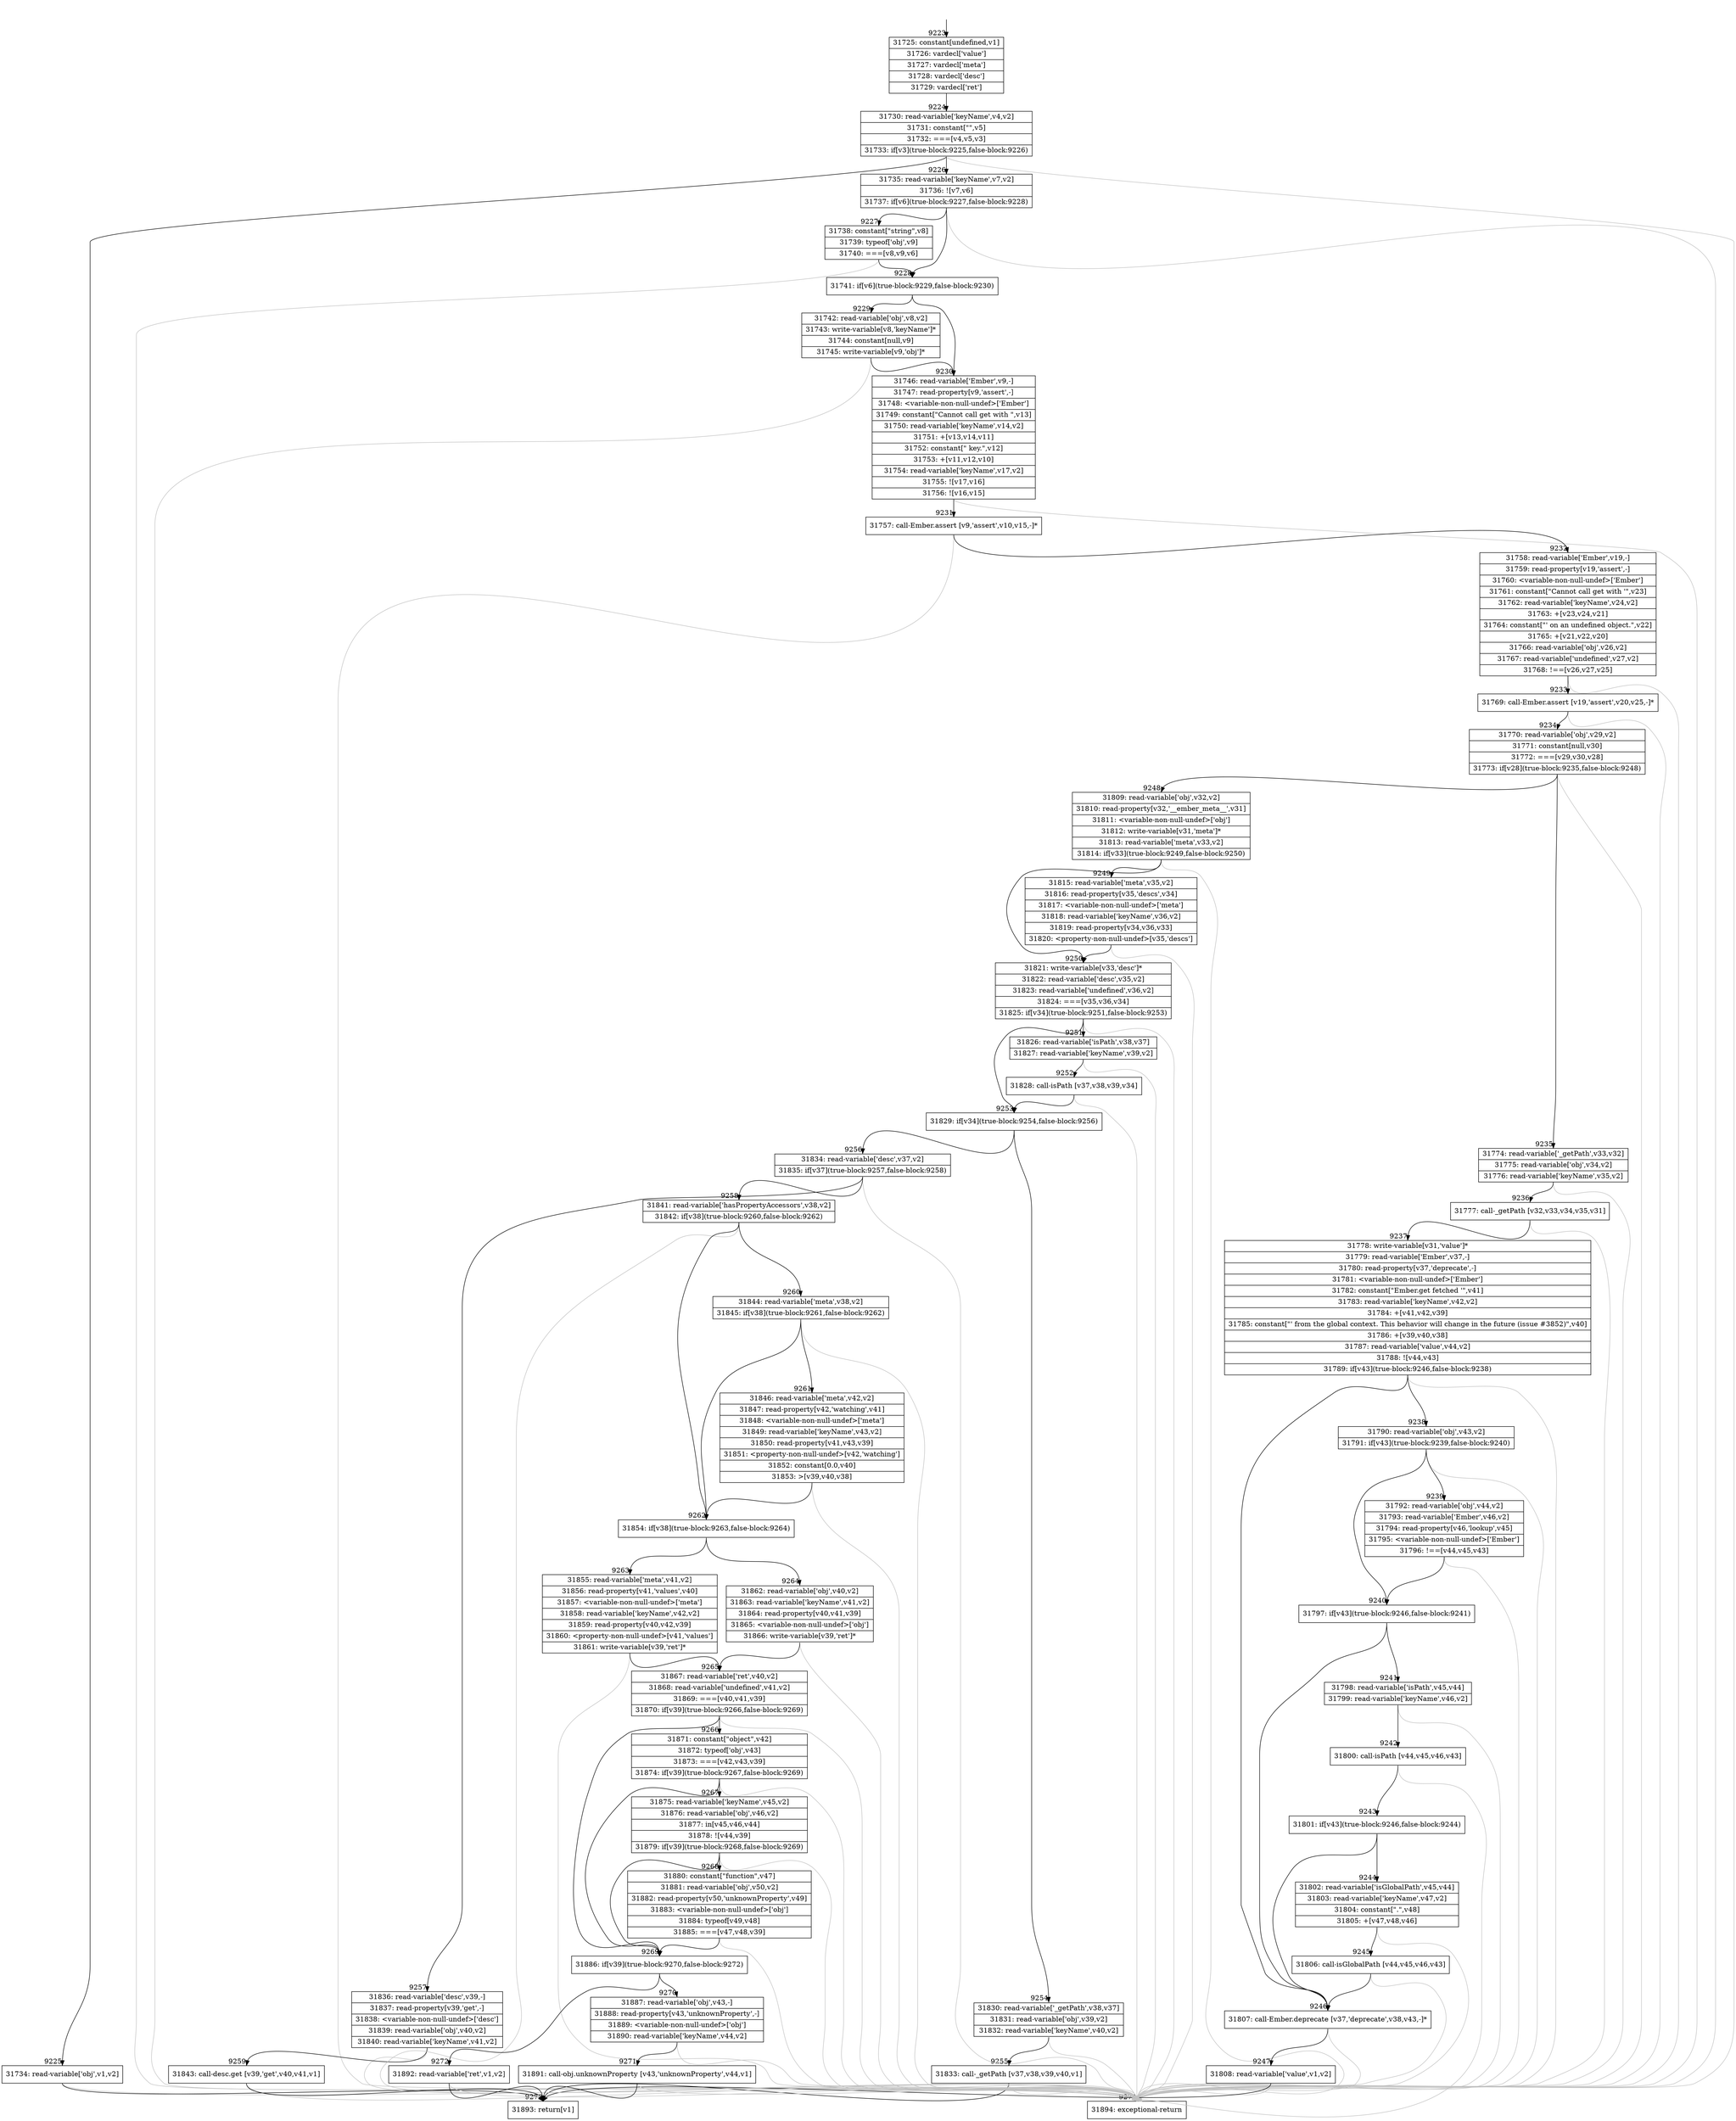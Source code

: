 digraph {
rankdir="TD"
BB_entry782[shape=none,label=""];
BB_entry782 -> BB9223 [tailport=s, headport=n, headlabel="    9223"]
BB9223 [shape=record label="{31725: constant[undefined,v1]|31726: vardecl['value']|31727: vardecl['meta']|31728: vardecl['desc']|31729: vardecl['ret']}" ] 
BB9223 -> BB9224 [tailport=s, headport=n, headlabel="      9224"]
BB9224 [shape=record label="{31730: read-variable['keyName',v4,v2]|31731: constant[\"\",v5]|31732: ===[v4,v5,v3]|31733: if[v3](true-block:9225,false-block:9226)}" ] 
BB9224 -> BB9225 [tailport=s, headport=n, headlabel="      9225"]
BB9224 -> BB9226 [tailport=s, headport=n, headlabel="      9226"]
BB9224 -> BB9274 [tailport=s, headport=n, color=gray, headlabel="      9274"]
BB9225 [shape=record label="{31734: read-variable['obj',v1,v2]}" ] 
BB9225 -> BB9273 [tailport=s, headport=n, headlabel="      9273"]
BB9225 -> BB9274 [tailport=s, headport=n, color=gray]
BB9226 [shape=record label="{31735: read-variable['keyName',v7,v2]|31736: ![v7,v6]|31737: if[v6](true-block:9227,false-block:9228)}" ] 
BB9226 -> BB9228 [tailport=s, headport=n, headlabel="      9228"]
BB9226 -> BB9227 [tailport=s, headport=n, headlabel="      9227"]
BB9226 -> BB9274 [tailport=s, headport=n, color=gray]
BB9227 [shape=record label="{31738: constant[\"string\",v8]|31739: typeof['obj',v9]|31740: ===[v8,v9,v6]}" ] 
BB9227 -> BB9228 [tailport=s, headport=n]
BB9227 -> BB9274 [tailport=s, headport=n, color=gray]
BB9228 [shape=record label="{31741: if[v6](true-block:9229,false-block:9230)}" ] 
BB9228 -> BB9229 [tailport=s, headport=n, headlabel="      9229"]
BB9228 -> BB9230 [tailport=s, headport=n, headlabel="      9230"]
BB9229 [shape=record label="{31742: read-variable['obj',v8,v2]|31743: write-variable[v8,'keyName']*|31744: constant[null,v9]|31745: write-variable[v9,'obj']*}" ] 
BB9229 -> BB9230 [tailport=s, headport=n]
BB9229 -> BB9274 [tailport=s, headport=n, color=gray]
BB9230 [shape=record label="{31746: read-variable['Ember',v9,-]|31747: read-property[v9,'assert',-]|31748: \<variable-non-null-undef\>['Ember']|31749: constant[\"Cannot call get with \",v13]|31750: read-variable['keyName',v14,v2]|31751: +[v13,v14,v11]|31752: constant[\" key.\",v12]|31753: +[v11,v12,v10]|31754: read-variable['keyName',v17,v2]|31755: ![v17,v16]|31756: ![v16,v15]}" ] 
BB9230 -> BB9231 [tailport=s, headport=n, headlabel="      9231"]
BB9230 -> BB9274 [tailport=s, headport=n, color=gray]
BB9231 [shape=record label="{31757: call-Ember.assert [v9,'assert',v10,v15,-]*}" ] 
BB9231 -> BB9232 [tailport=s, headport=n, headlabel="      9232"]
BB9231 -> BB9274 [tailport=s, headport=n, color=gray]
BB9232 [shape=record label="{31758: read-variable['Ember',v19,-]|31759: read-property[v19,'assert',-]|31760: \<variable-non-null-undef\>['Ember']|31761: constant[\"Cannot call get with '\",v23]|31762: read-variable['keyName',v24,v2]|31763: +[v23,v24,v21]|31764: constant[\"' on an undefined object.\",v22]|31765: +[v21,v22,v20]|31766: read-variable['obj',v26,v2]|31767: read-variable['undefined',v27,v2]|31768: !==[v26,v27,v25]}" ] 
BB9232 -> BB9233 [tailport=s, headport=n, headlabel="      9233"]
BB9232 -> BB9274 [tailport=s, headport=n, color=gray]
BB9233 [shape=record label="{31769: call-Ember.assert [v19,'assert',v20,v25,-]*}" ] 
BB9233 -> BB9234 [tailport=s, headport=n, headlabel="      9234"]
BB9233 -> BB9274 [tailport=s, headport=n, color=gray]
BB9234 [shape=record label="{31770: read-variable['obj',v29,v2]|31771: constant[null,v30]|31772: ===[v29,v30,v28]|31773: if[v28](true-block:9235,false-block:9248)}" ] 
BB9234 -> BB9235 [tailport=s, headport=n, headlabel="      9235"]
BB9234 -> BB9248 [tailport=s, headport=n, headlabel="      9248"]
BB9234 -> BB9274 [tailport=s, headport=n, color=gray]
BB9235 [shape=record label="{31774: read-variable['_getPath',v33,v32]|31775: read-variable['obj',v34,v2]|31776: read-variable['keyName',v35,v2]}" ] 
BB9235 -> BB9236 [tailport=s, headport=n, headlabel="      9236"]
BB9235 -> BB9274 [tailport=s, headport=n, color=gray]
BB9236 [shape=record label="{31777: call-_getPath [v32,v33,v34,v35,v31]}" ] 
BB9236 -> BB9237 [tailport=s, headport=n, headlabel="      9237"]
BB9236 -> BB9274 [tailport=s, headport=n, color=gray]
BB9237 [shape=record label="{31778: write-variable[v31,'value']*|31779: read-variable['Ember',v37,-]|31780: read-property[v37,'deprecate',-]|31781: \<variable-non-null-undef\>['Ember']|31782: constant[\"Ember.get fetched '\",v41]|31783: read-variable['keyName',v42,v2]|31784: +[v41,v42,v39]|31785: constant[\"' from the global context. This behavior will change in the future (issue #3852)\",v40]|31786: +[v39,v40,v38]|31787: read-variable['value',v44,v2]|31788: ![v44,v43]|31789: if[v43](true-block:9246,false-block:9238)}" ] 
BB9237 -> BB9246 [tailport=s, headport=n, headlabel="      9246"]
BB9237 -> BB9238 [tailport=s, headport=n, headlabel="      9238"]
BB9237 -> BB9274 [tailport=s, headport=n, color=gray]
BB9238 [shape=record label="{31790: read-variable['obj',v43,v2]|31791: if[v43](true-block:9239,false-block:9240)}" ] 
BB9238 -> BB9240 [tailport=s, headport=n, headlabel="      9240"]
BB9238 -> BB9239 [tailport=s, headport=n, headlabel="      9239"]
BB9238 -> BB9274 [tailport=s, headport=n, color=gray]
BB9239 [shape=record label="{31792: read-variable['obj',v44,v2]|31793: read-variable['Ember',v46,v2]|31794: read-property[v46,'lookup',v45]|31795: \<variable-non-null-undef\>['Ember']|31796: !==[v44,v45,v43]}" ] 
BB9239 -> BB9240 [tailport=s, headport=n]
BB9239 -> BB9274 [tailport=s, headport=n, color=gray]
BB9240 [shape=record label="{31797: if[v43](true-block:9246,false-block:9241)}" ] 
BB9240 -> BB9246 [tailport=s, headport=n]
BB9240 -> BB9241 [tailport=s, headport=n, headlabel="      9241"]
BB9241 [shape=record label="{31798: read-variable['isPath',v45,v44]|31799: read-variable['keyName',v46,v2]}" ] 
BB9241 -> BB9242 [tailport=s, headport=n, headlabel="      9242"]
BB9241 -> BB9274 [tailport=s, headport=n, color=gray]
BB9242 [shape=record label="{31800: call-isPath [v44,v45,v46,v43]}" ] 
BB9242 -> BB9243 [tailport=s, headport=n, headlabel="      9243"]
BB9242 -> BB9274 [tailport=s, headport=n, color=gray]
BB9243 [shape=record label="{31801: if[v43](true-block:9246,false-block:9244)}" ] 
BB9243 -> BB9246 [tailport=s, headport=n]
BB9243 -> BB9244 [tailport=s, headport=n, headlabel="      9244"]
BB9244 [shape=record label="{31802: read-variable['isGlobalPath',v45,v44]|31803: read-variable['keyName',v47,v2]|31804: constant[\".\",v48]|31805: +[v47,v48,v46]}" ] 
BB9244 -> BB9245 [tailport=s, headport=n, headlabel="      9245"]
BB9244 -> BB9274 [tailport=s, headport=n, color=gray]
BB9245 [shape=record label="{31806: call-isGlobalPath [v44,v45,v46,v43]}" ] 
BB9245 -> BB9246 [tailport=s, headport=n]
BB9245 -> BB9274 [tailport=s, headport=n, color=gray]
BB9246 [shape=record label="{31807: call-Ember.deprecate [v37,'deprecate',v38,v43,-]*}" ] 
BB9246 -> BB9247 [tailport=s, headport=n, headlabel="      9247"]
BB9246 -> BB9274 [tailport=s, headport=n, color=gray]
BB9247 [shape=record label="{31808: read-variable['value',v1,v2]}" ] 
BB9247 -> BB9273 [tailport=s, headport=n]
BB9247 -> BB9274 [tailport=s, headport=n, color=gray]
BB9248 [shape=record label="{31809: read-variable['obj',v32,v2]|31810: read-property[v32,'__ember_meta__',v31]|31811: \<variable-non-null-undef\>['obj']|31812: write-variable[v31,'meta']*|31813: read-variable['meta',v33,v2]|31814: if[v33](true-block:9249,false-block:9250)}" ] 
BB9248 -> BB9250 [tailport=s, headport=n, headlabel="      9250"]
BB9248 -> BB9249 [tailport=s, headport=n, headlabel="      9249"]
BB9248 -> BB9274 [tailport=s, headport=n, color=gray]
BB9249 [shape=record label="{31815: read-variable['meta',v35,v2]|31816: read-property[v35,'descs',v34]|31817: \<variable-non-null-undef\>['meta']|31818: read-variable['keyName',v36,v2]|31819: read-property[v34,v36,v33]|31820: \<property-non-null-undef\>[v35,'descs']}" ] 
BB9249 -> BB9250 [tailport=s, headport=n]
BB9249 -> BB9274 [tailport=s, headport=n, color=gray]
BB9250 [shape=record label="{31821: write-variable[v33,'desc']*|31822: read-variable['desc',v35,v2]|31823: read-variable['undefined',v36,v2]|31824: ===[v35,v36,v34]|31825: if[v34](true-block:9251,false-block:9253)}" ] 
BB9250 -> BB9253 [tailport=s, headport=n, headlabel="      9253"]
BB9250 -> BB9251 [tailport=s, headport=n, headlabel="      9251"]
BB9250 -> BB9274 [tailport=s, headport=n, color=gray]
BB9251 [shape=record label="{31826: read-variable['isPath',v38,v37]|31827: read-variable['keyName',v39,v2]}" ] 
BB9251 -> BB9252 [tailport=s, headport=n, headlabel="      9252"]
BB9251 -> BB9274 [tailport=s, headport=n, color=gray]
BB9252 [shape=record label="{31828: call-isPath [v37,v38,v39,v34]}" ] 
BB9252 -> BB9253 [tailport=s, headport=n]
BB9252 -> BB9274 [tailport=s, headport=n, color=gray]
BB9253 [shape=record label="{31829: if[v34](true-block:9254,false-block:9256)}" ] 
BB9253 -> BB9254 [tailport=s, headport=n, headlabel="      9254"]
BB9253 -> BB9256 [tailport=s, headport=n, headlabel="      9256"]
BB9254 [shape=record label="{31830: read-variable['_getPath',v38,v37]|31831: read-variable['obj',v39,v2]|31832: read-variable['keyName',v40,v2]}" ] 
BB9254 -> BB9255 [tailport=s, headport=n, headlabel="      9255"]
BB9254 -> BB9274 [tailport=s, headport=n, color=gray]
BB9255 [shape=record label="{31833: call-_getPath [v37,v38,v39,v40,v1]}" ] 
BB9255 -> BB9273 [tailport=s, headport=n]
BB9255 -> BB9274 [tailport=s, headport=n, color=gray]
BB9256 [shape=record label="{31834: read-variable['desc',v37,v2]|31835: if[v37](true-block:9257,false-block:9258)}" ] 
BB9256 -> BB9257 [tailport=s, headport=n, headlabel="      9257"]
BB9256 -> BB9258 [tailport=s, headport=n, headlabel="      9258"]
BB9256 -> BB9274 [tailport=s, headport=n, color=gray]
BB9257 [shape=record label="{31836: read-variable['desc',v39,-]|31837: read-property[v39,'get',-]|31838: \<variable-non-null-undef\>['desc']|31839: read-variable['obj',v40,v2]|31840: read-variable['keyName',v41,v2]}" ] 
BB9257 -> BB9259 [tailport=s, headport=n, headlabel="      9259"]
BB9257 -> BB9274 [tailport=s, headport=n, color=gray]
BB9258 [shape=record label="{31841: read-variable['hasPropertyAccessors',v38,v2]|31842: if[v38](true-block:9260,false-block:9262)}" ] 
BB9258 -> BB9262 [tailport=s, headport=n, headlabel="      9262"]
BB9258 -> BB9260 [tailport=s, headport=n, headlabel="      9260"]
BB9258 -> BB9274 [tailport=s, headport=n, color=gray]
BB9259 [shape=record label="{31843: call-desc.get [v39,'get',v40,v41,v1]}" ] 
BB9259 -> BB9273 [tailport=s, headport=n]
BB9259 -> BB9274 [tailport=s, headport=n, color=gray]
BB9260 [shape=record label="{31844: read-variable['meta',v38,v2]|31845: if[v38](true-block:9261,false-block:9262)}" ] 
BB9260 -> BB9262 [tailport=s, headport=n]
BB9260 -> BB9261 [tailport=s, headport=n, headlabel="      9261"]
BB9260 -> BB9274 [tailport=s, headport=n, color=gray]
BB9261 [shape=record label="{31846: read-variable['meta',v42,v2]|31847: read-property[v42,'watching',v41]|31848: \<variable-non-null-undef\>['meta']|31849: read-variable['keyName',v43,v2]|31850: read-property[v41,v43,v39]|31851: \<property-non-null-undef\>[v42,'watching']|31852: constant[0.0,v40]|31853: \>[v39,v40,v38]}" ] 
BB9261 -> BB9262 [tailport=s, headport=n]
BB9261 -> BB9274 [tailport=s, headport=n, color=gray]
BB9262 [shape=record label="{31854: if[v38](true-block:9263,false-block:9264)}" ] 
BB9262 -> BB9263 [tailport=s, headport=n, headlabel="      9263"]
BB9262 -> BB9264 [tailport=s, headport=n, headlabel="      9264"]
BB9263 [shape=record label="{31855: read-variable['meta',v41,v2]|31856: read-property[v41,'values',v40]|31857: \<variable-non-null-undef\>['meta']|31858: read-variable['keyName',v42,v2]|31859: read-property[v40,v42,v39]|31860: \<property-non-null-undef\>[v41,'values']|31861: write-variable[v39,'ret']*}" ] 
BB9263 -> BB9265 [tailport=s, headport=n, headlabel="      9265"]
BB9263 -> BB9274 [tailport=s, headport=n, color=gray]
BB9264 [shape=record label="{31862: read-variable['obj',v40,v2]|31863: read-variable['keyName',v41,v2]|31864: read-property[v40,v41,v39]|31865: \<variable-non-null-undef\>['obj']|31866: write-variable[v39,'ret']*}" ] 
BB9264 -> BB9265 [tailport=s, headport=n]
BB9264 -> BB9274 [tailport=s, headport=n, color=gray]
BB9265 [shape=record label="{31867: read-variable['ret',v40,v2]|31868: read-variable['undefined',v41,v2]|31869: ===[v40,v41,v39]|31870: if[v39](true-block:9266,false-block:9269)}" ] 
BB9265 -> BB9269 [tailport=s, headport=n, headlabel="      9269"]
BB9265 -> BB9266 [tailport=s, headport=n, headlabel="      9266"]
BB9265 -> BB9274 [tailport=s, headport=n, color=gray]
BB9266 [shape=record label="{31871: constant[\"object\",v42]|31872: typeof['obj',v43]|31873: ===[v42,v43,v39]|31874: if[v39](true-block:9267,false-block:9269)}" ] 
BB9266 -> BB9269 [tailport=s, headport=n]
BB9266 -> BB9267 [tailport=s, headport=n, headlabel="      9267"]
BB9266 -> BB9274 [tailport=s, headport=n, color=gray]
BB9267 [shape=record label="{31875: read-variable['keyName',v45,v2]|31876: read-variable['obj',v46,v2]|31877: in[v45,v46,v44]|31878: ![v44,v39]|31879: if[v39](true-block:9268,false-block:9269)}" ] 
BB9267 -> BB9269 [tailport=s, headport=n]
BB9267 -> BB9268 [tailport=s, headport=n, headlabel="      9268"]
BB9267 -> BB9274 [tailport=s, headport=n, color=gray]
BB9268 [shape=record label="{31880: constant[\"function\",v47]|31881: read-variable['obj',v50,v2]|31882: read-property[v50,'unknownProperty',v49]|31883: \<variable-non-null-undef\>['obj']|31884: typeof[v49,v48]|31885: ===[v47,v48,v39]}" ] 
BB9268 -> BB9269 [tailport=s, headport=n]
BB9268 -> BB9274 [tailport=s, headport=n, color=gray]
BB9269 [shape=record label="{31886: if[v39](true-block:9270,false-block:9272)}" ] 
BB9269 -> BB9270 [tailport=s, headport=n, headlabel="      9270"]
BB9269 -> BB9272 [tailport=s, headport=n, headlabel="      9272"]
BB9270 [shape=record label="{31887: read-variable['obj',v43,-]|31888: read-property[v43,'unknownProperty',-]|31889: \<variable-non-null-undef\>['obj']|31890: read-variable['keyName',v44,v2]}" ] 
BB9270 -> BB9271 [tailport=s, headport=n, headlabel="      9271"]
BB9270 -> BB9274 [tailport=s, headport=n, color=gray]
BB9271 [shape=record label="{31891: call-obj.unknownProperty [v43,'unknownProperty',v44,v1]}" ] 
BB9271 -> BB9273 [tailport=s, headport=n]
BB9271 -> BB9274 [tailport=s, headport=n, color=gray]
BB9272 [shape=record label="{31892: read-variable['ret',v1,v2]}" ] 
BB9272 -> BB9273 [tailport=s, headport=n]
BB9272 -> BB9274 [tailport=s, headport=n, color=gray]
BB9273 [shape=record label="{31893: return[v1]}" ] 
BB9274 [shape=record label="{31894: exceptional-return}" ] 
//#$~ 16437
}
